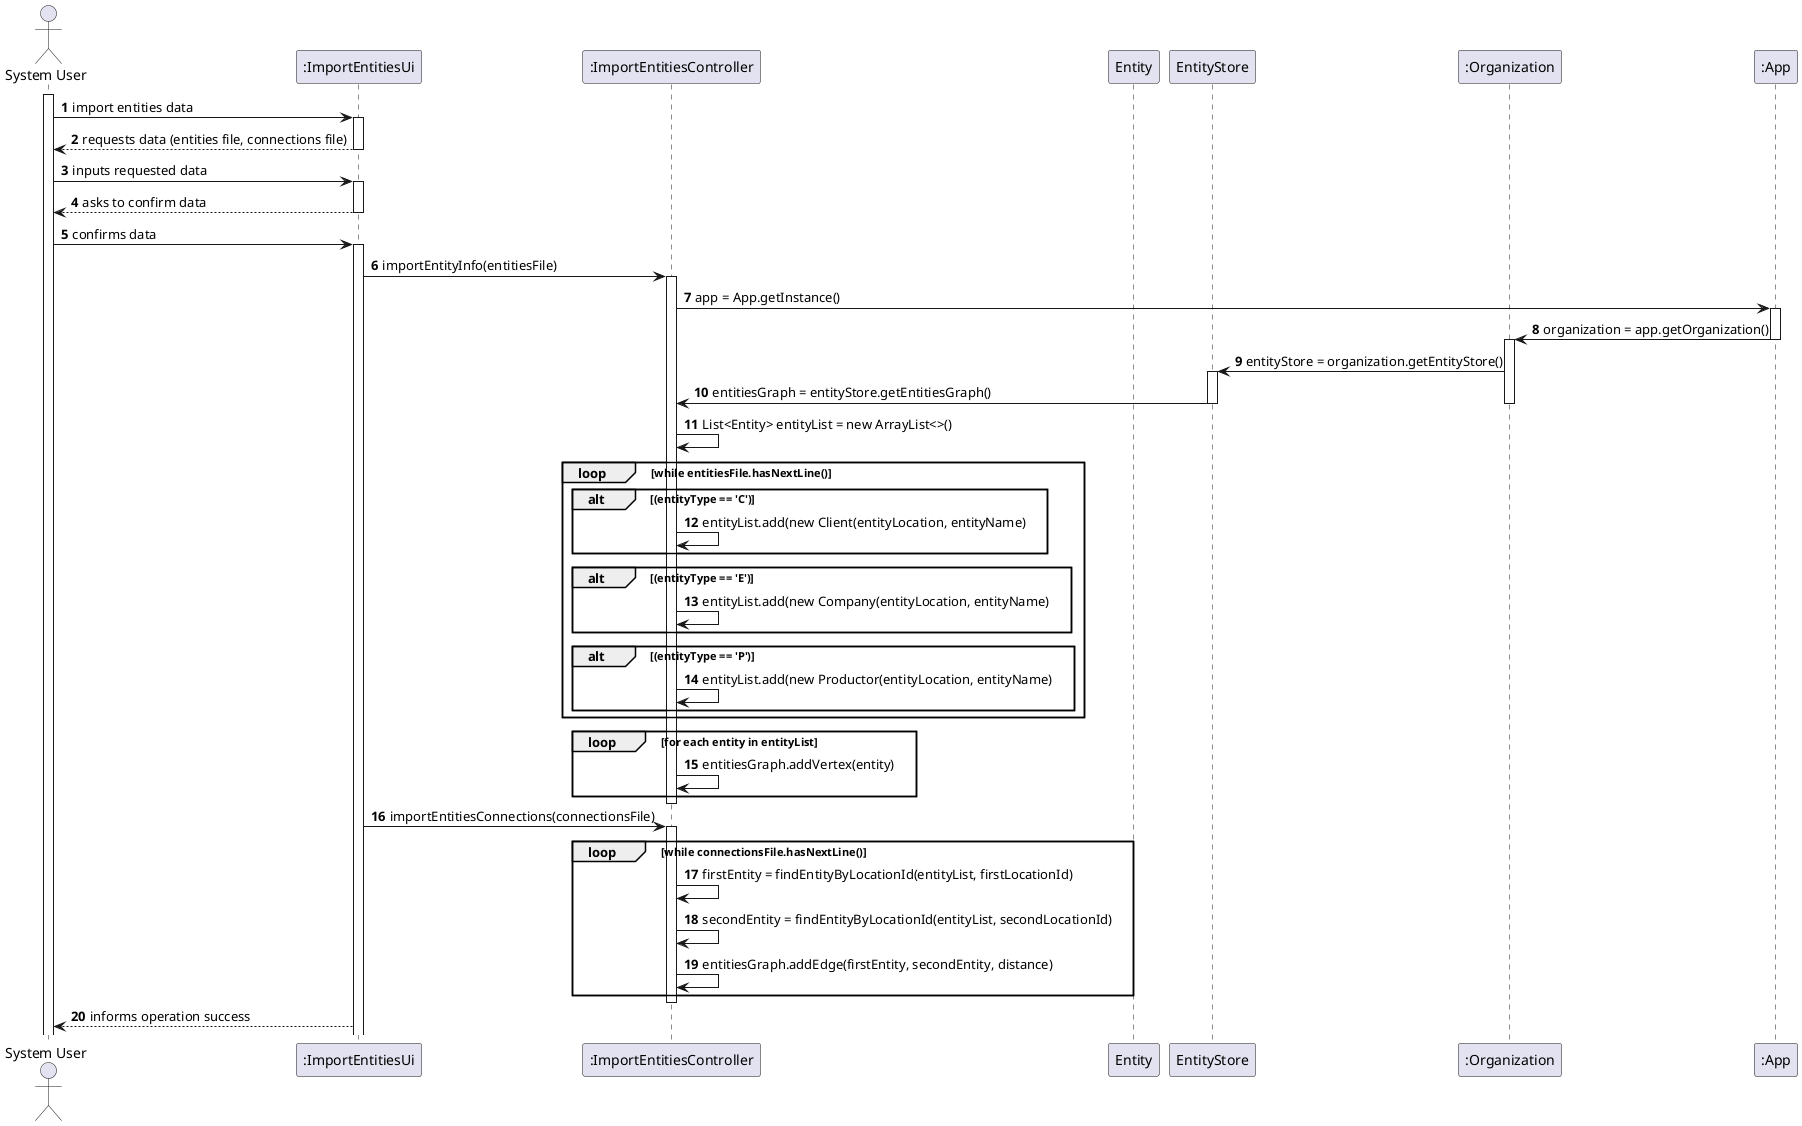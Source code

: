 @startuml
'https://plantuml.com/sequence-diagram

autonumber

actor user as "System User"

participant ":ImportEntitiesUi" as ui
participant ":ImportEntitiesController" as controller
participant "Entity" as entity
participant "EntityStore" as store
participant ":Organization" as organization
participant ":App" as app




activate user

user -> ui : import entities data
activate ui

ui --> user : requests data (entities file, connections file)
deactivate ui
user -> ui : inputs requested data
activate ui
ui --> user : asks to confirm data
deactivate ui
user -> ui : confirms data
activate ui
ui -> controller : importEntityInfo(entitiesFile)
activate controller
controller -> app : app = App.getInstance()
activate app
app -> organization : organization = app.getOrganization()
deactivate app
activate organization
organization -> store : entityStore = organization.getEntityStore()
activate store
store -> controller : entitiesGraph = entityStore.getEntitiesGraph()
deactivate store
deactivate organization
controller -> controller :List<Entity> entityList = new ArrayList<>()
loop while entitiesFile.hasNextLine()
   alt (entityType == 'C')
   controller -> controller : entityList.add(new Client(entityLocation, entityName)
   end
   alt (entityType == 'E')
   controller -> controller : entityList.add(new Company(entityLocation, entityName)
   end
   alt (entityType == 'P')
   controller -> controller : entityList.add(new Productor(entityLocation, entityName)
   end
end
loop for each entity in entityList
   controller -> controller : entitiesGraph.addVertex(entity)
end
deactivate controller

ui -> controller : importEntitiesConnections(connectionsFile)
activate controller
loop while connectionsFile.hasNextLine()
    controller -> controller : firstEntity = findEntityByLocationId(entityList, firstLocationId)
    controller -> controller : secondEntity = findEntityByLocationId(entityList, secondLocationId)
    controller -> controller : entitiesGraph.addEdge(firstEntity, secondEntity, distance)
end
deactivate controller
ui --> user : informs operation success






@enduml
